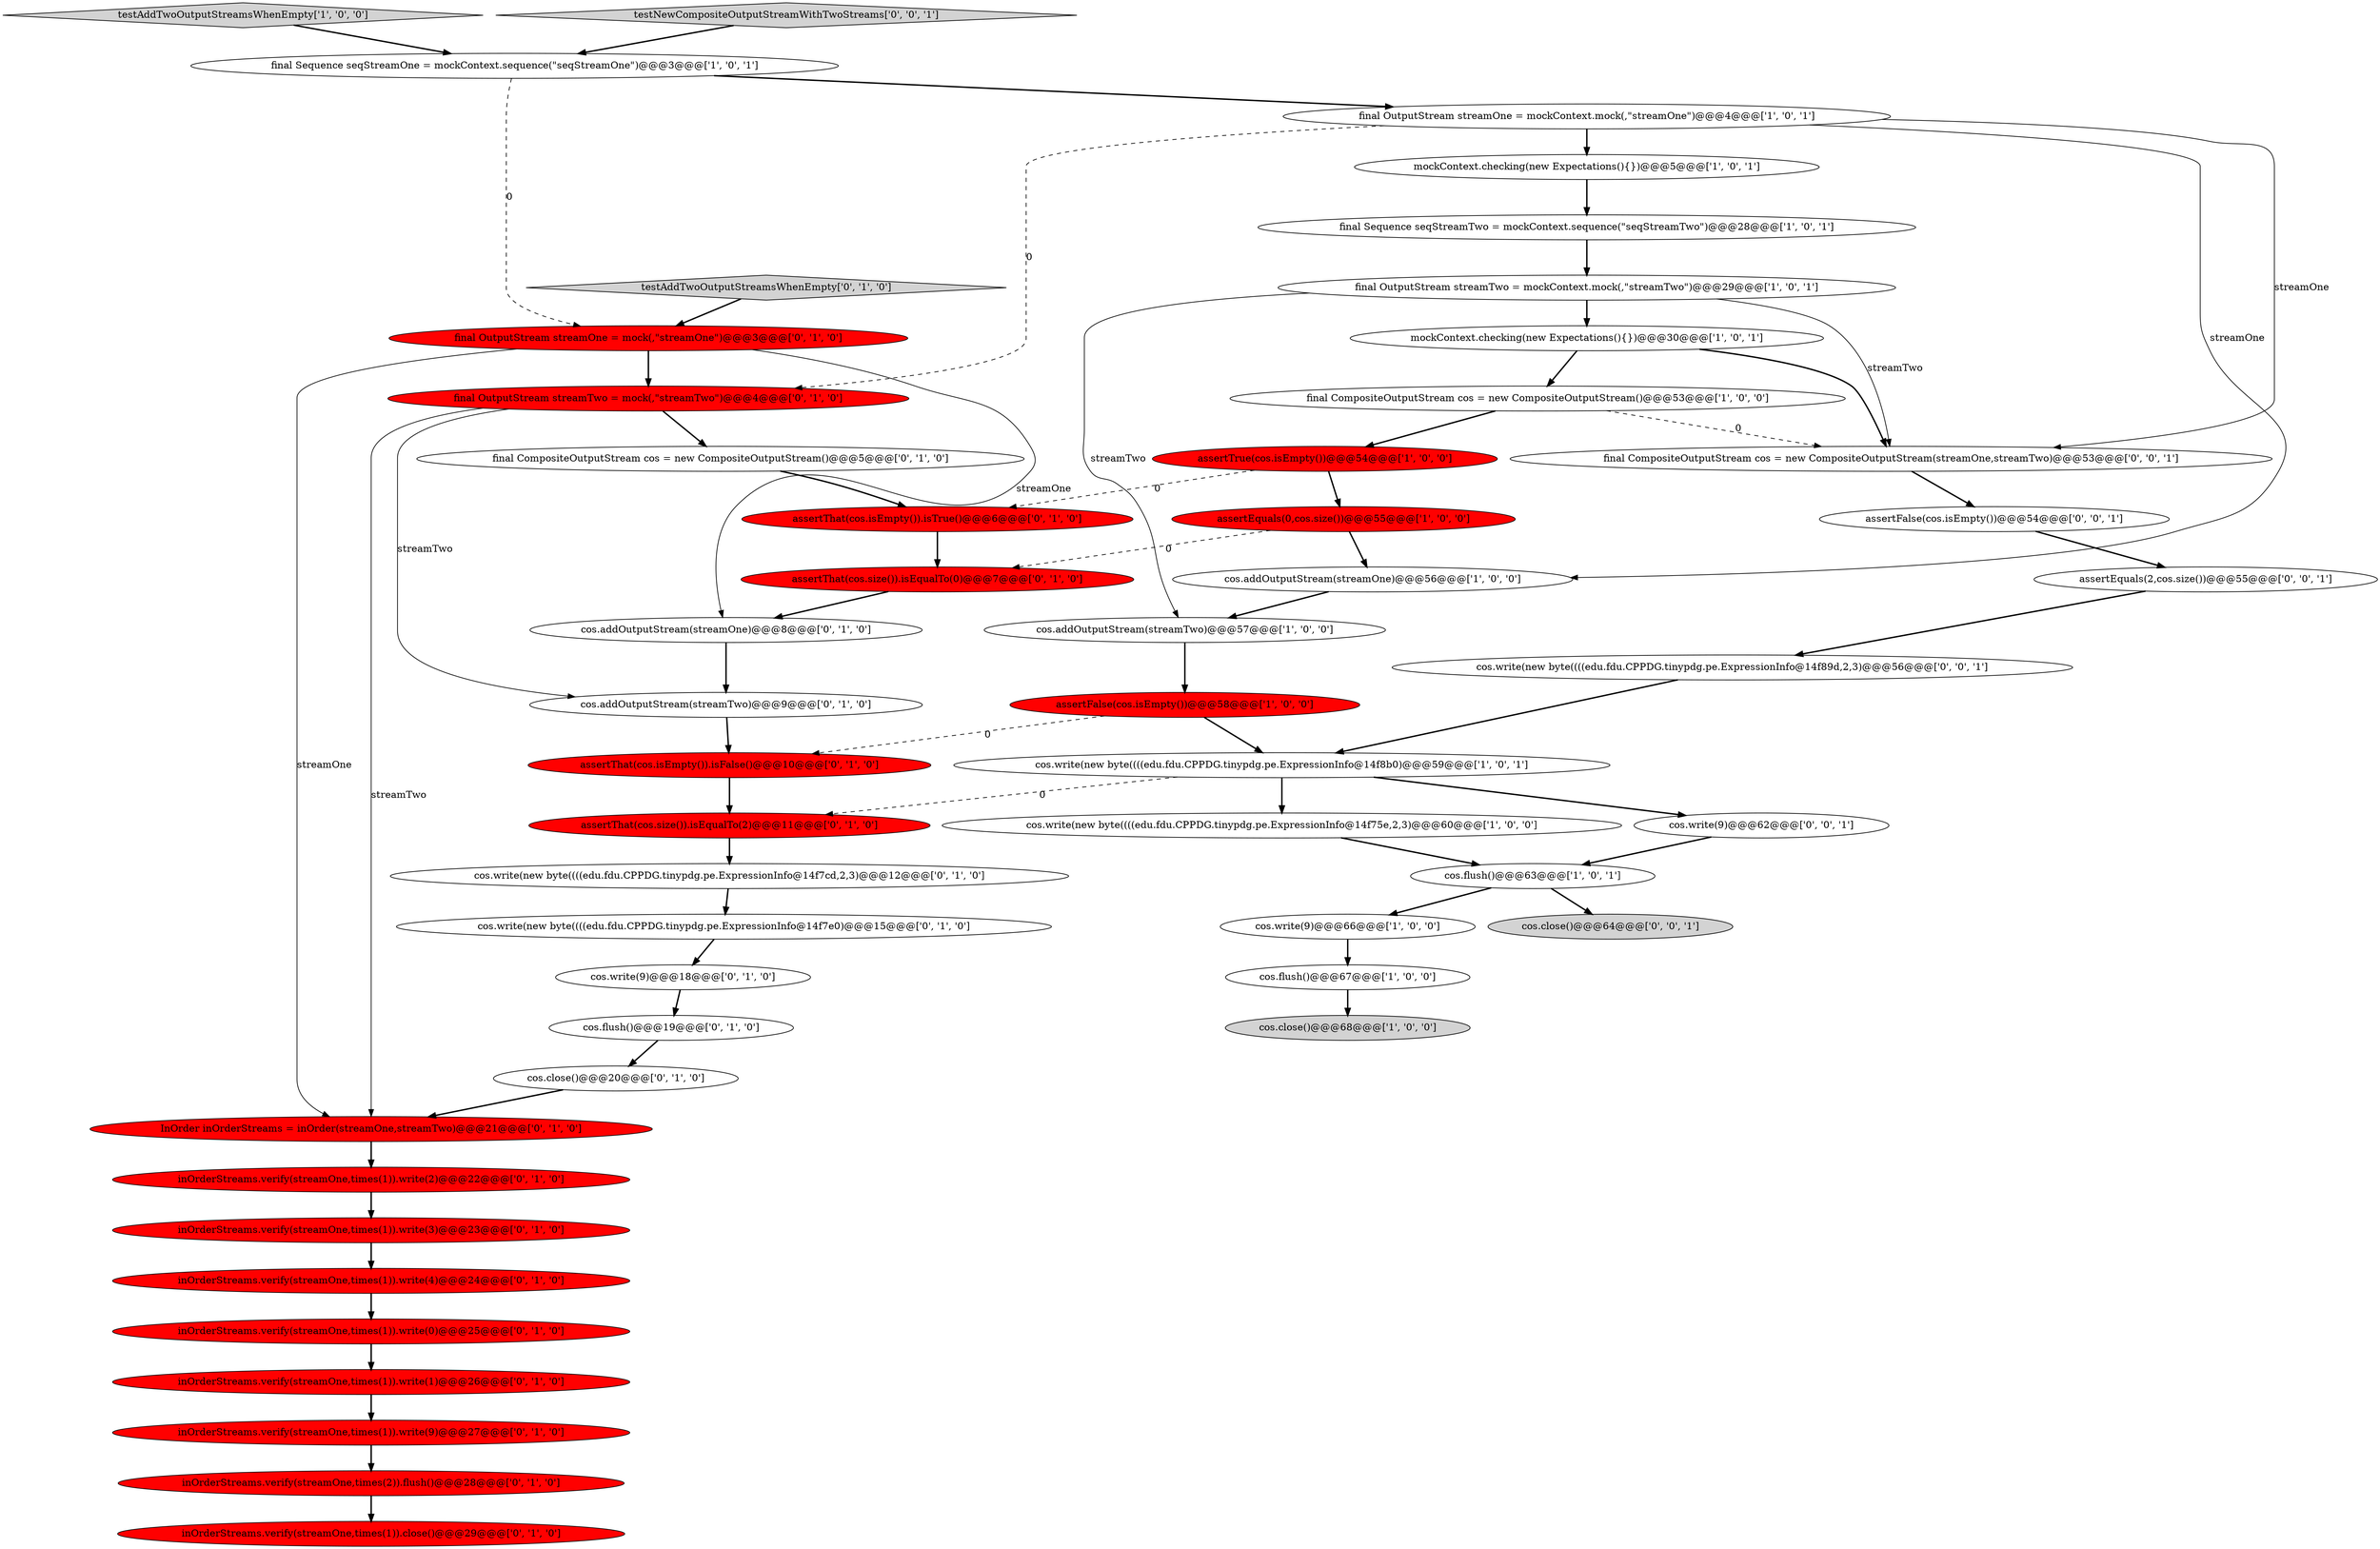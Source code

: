 digraph {
43 [style = filled, label = "assertFalse(cos.isEmpty())@@@54@@@['0', '0', '1']", fillcolor = white, shape = ellipse image = "AAA0AAABBB3BBB"];
12 [style = filled, label = "final Sequence seqStreamTwo = mockContext.sequence(\"seqStreamTwo\")@@@28@@@['1', '0', '1']", fillcolor = white, shape = ellipse image = "AAA0AAABBB1BBB"];
42 [style = filled, label = "cos.close()@@@20@@@['0', '1', '0']", fillcolor = white, shape = ellipse image = "AAA0AAABBB2BBB"];
41 [style = filled, label = "assertThat(cos.size()).isEqualTo(2)@@@11@@@['0', '1', '0']", fillcolor = red, shape = ellipse image = "AAA1AAABBB2BBB"];
28 [style = filled, label = "cos.flush()@@@19@@@['0', '1', '0']", fillcolor = white, shape = ellipse image = "AAA0AAABBB2BBB"];
6 [style = filled, label = "cos.addOutputStream(streamTwo)@@@57@@@['1', '0', '0']", fillcolor = white, shape = ellipse image = "AAA0AAABBB1BBB"];
5 [style = filled, label = "cos.addOutputStream(streamOne)@@@56@@@['1', '0', '0']", fillcolor = white, shape = ellipse image = "AAA0AAABBB1BBB"];
38 [style = filled, label = "final CompositeOutputStream cos = new CompositeOutputStream()@@@5@@@['0', '1', '0']", fillcolor = white, shape = ellipse image = "AAA0AAABBB2BBB"];
32 [style = filled, label = "final OutputStream streamTwo = mock(,\"streamTwo\")@@@4@@@['0', '1', '0']", fillcolor = red, shape = ellipse image = "AAA1AAABBB2BBB"];
45 [style = filled, label = "cos.write(new byte((((edu.fdu.CPPDG.tinypdg.pe.ExpressionInfo@14f89d,2,3)@@@56@@@['0', '0', '1']", fillcolor = white, shape = ellipse image = "AAA0AAABBB3BBB"];
25 [style = filled, label = "final OutputStream streamOne = mock(,\"streamOne\")@@@3@@@['0', '1', '0']", fillcolor = red, shape = ellipse image = "AAA1AAABBB2BBB"];
20 [style = filled, label = "cos.addOutputStream(streamOne)@@@8@@@['0', '1', '0']", fillcolor = white, shape = ellipse image = "AAA0AAABBB2BBB"];
14 [style = filled, label = "cos.write(new byte((((edu.fdu.CPPDG.tinypdg.pe.ExpressionInfo@14f75e,2,3)@@@60@@@['1', '0', '0']", fillcolor = white, shape = ellipse image = "AAA0AAABBB1BBB"];
15 [style = filled, label = "cos.write(new byte((((edu.fdu.CPPDG.tinypdg.pe.ExpressionInfo@14f8b0)@@@59@@@['1', '0', '1']", fillcolor = white, shape = ellipse image = "AAA0AAABBB1BBB"];
26 [style = filled, label = "testAddTwoOutputStreamsWhenEmpty['0', '1', '0']", fillcolor = lightgray, shape = diamond image = "AAA0AAABBB2BBB"];
1 [style = filled, label = "cos.close()@@@68@@@['1', '0', '0']", fillcolor = lightgray, shape = ellipse image = "AAA0AAABBB1BBB"];
8 [style = filled, label = "mockContext.checking(new Expectations(){})@@@5@@@['1', '0', '1']", fillcolor = white, shape = ellipse image = "AAA0AAABBB1BBB"];
35 [style = filled, label = "inOrderStreams.verify(streamOne,times(1)).write(4)@@@24@@@['0', '1', '0']", fillcolor = red, shape = ellipse image = "AAA1AAABBB2BBB"];
18 [style = filled, label = "assertTrue(cos.isEmpty())@@@54@@@['1', '0', '0']", fillcolor = red, shape = ellipse image = "AAA1AAABBB1BBB"];
27 [style = filled, label = "assertThat(cos.isEmpty()).isFalse()@@@10@@@['0', '1', '0']", fillcolor = red, shape = ellipse image = "AAA1AAABBB2BBB"];
29 [style = filled, label = "inOrderStreams.verify(streamOne,times(1)).write(9)@@@27@@@['0', '1', '0']", fillcolor = red, shape = ellipse image = "AAA1AAABBB2BBB"];
4 [style = filled, label = "cos.write(9)@@@66@@@['1', '0', '0']", fillcolor = white, shape = ellipse image = "AAA0AAABBB1BBB"];
10 [style = filled, label = "cos.flush()@@@63@@@['1', '0', '1']", fillcolor = white, shape = ellipse image = "AAA0AAABBB1BBB"];
11 [style = filled, label = "testAddTwoOutputStreamsWhenEmpty['1', '0', '0']", fillcolor = lightgray, shape = diamond image = "AAA0AAABBB1BBB"];
16 [style = filled, label = "mockContext.checking(new Expectations(){})@@@30@@@['1', '0', '1']", fillcolor = white, shape = ellipse image = "AAA0AAABBB1BBB"];
17 [style = filled, label = "final CompositeOutputStream cos = new CompositeOutputStream()@@@53@@@['1', '0', '0']", fillcolor = white, shape = ellipse image = "AAA0AAABBB1BBB"];
33 [style = filled, label = "inOrderStreams.verify(streamOne,times(1)).write(2)@@@22@@@['0', '1', '0']", fillcolor = red, shape = ellipse image = "AAA1AAABBB2BBB"];
19 [style = filled, label = "assertThat(cos.size()).isEqualTo(0)@@@7@@@['0', '1', '0']", fillcolor = red, shape = ellipse image = "AAA1AAABBB2BBB"];
37 [style = filled, label = "assertThat(cos.isEmpty()).isTrue()@@@6@@@['0', '1', '0']", fillcolor = red, shape = ellipse image = "AAA1AAABBB2BBB"];
49 [style = filled, label = "final CompositeOutputStream cos = new CompositeOutputStream(streamOne,streamTwo)@@@53@@@['0', '0', '1']", fillcolor = white, shape = ellipse image = "AAA0AAABBB3BBB"];
0 [style = filled, label = "final OutputStream streamOne = mockContext.mock(,\"streamOne\")@@@4@@@['1', '0', '1']", fillcolor = white, shape = ellipse image = "AAA0AAABBB1BBB"];
47 [style = filled, label = "cos.close()@@@64@@@['0', '0', '1']", fillcolor = lightgray, shape = ellipse image = "AAA0AAABBB3BBB"];
36 [style = filled, label = "inOrderStreams.verify(streamOne,times(1)).write(0)@@@25@@@['0', '1', '0']", fillcolor = red, shape = ellipse image = "AAA1AAABBB2BBB"];
13 [style = filled, label = "assertEquals(0,cos.size())@@@55@@@['1', '0', '0']", fillcolor = red, shape = ellipse image = "AAA1AAABBB1BBB"];
22 [style = filled, label = "inOrderStreams.verify(streamOne,times(2)).flush()@@@28@@@['0', '1', '0']", fillcolor = red, shape = ellipse image = "AAA1AAABBB2BBB"];
39 [style = filled, label = "cos.write(new byte((((edu.fdu.CPPDG.tinypdg.pe.ExpressionInfo@14f7e0)@@@15@@@['0', '1', '0']", fillcolor = white, shape = ellipse image = "AAA0AAABBB2BBB"];
30 [style = filled, label = "InOrder inOrderStreams = inOrder(streamOne,streamTwo)@@@21@@@['0', '1', '0']", fillcolor = red, shape = ellipse image = "AAA1AAABBB2BBB"];
46 [style = filled, label = "testNewCompositeOutputStreamWithTwoStreams['0', '0', '1']", fillcolor = lightgray, shape = diamond image = "AAA0AAABBB3BBB"];
31 [style = filled, label = "inOrderStreams.verify(streamOne,times(1)).write(1)@@@26@@@['0', '1', '0']", fillcolor = red, shape = ellipse image = "AAA1AAABBB2BBB"];
2 [style = filled, label = "final Sequence seqStreamOne = mockContext.sequence(\"seqStreamOne\")@@@3@@@['1', '0', '1']", fillcolor = white, shape = ellipse image = "AAA0AAABBB1BBB"];
21 [style = filled, label = "cos.addOutputStream(streamTwo)@@@9@@@['0', '1', '0']", fillcolor = white, shape = ellipse image = "AAA0AAABBB2BBB"];
24 [style = filled, label = "inOrderStreams.verify(streamOne,times(1)).close()@@@29@@@['0', '1', '0']", fillcolor = red, shape = ellipse image = "AAA1AAABBB2BBB"];
7 [style = filled, label = "assertFalse(cos.isEmpty())@@@58@@@['1', '0', '0']", fillcolor = red, shape = ellipse image = "AAA1AAABBB1BBB"];
3 [style = filled, label = "cos.flush()@@@67@@@['1', '0', '0']", fillcolor = white, shape = ellipse image = "AAA0AAABBB1BBB"];
23 [style = filled, label = "cos.write(new byte((((edu.fdu.CPPDG.tinypdg.pe.ExpressionInfo@14f7cd,2,3)@@@12@@@['0', '1', '0']", fillcolor = white, shape = ellipse image = "AAA0AAABBB2BBB"];
9 [style = filled, label = "final OutputStream streamTwo = mockContext.mock(,\"streamTwo\")@@@29@@@['1', '0', '1']", fillcolor = white, shape = ellipse image = "AAA0AAABBB1BBB"];
48 [style = filled, label = "assertEquals(2,cos.size())@@@55@@@['0', '0', '1']", fillcolor = white, shape = ellipse image = "AAA0AAABBB3BBB"];
40 [style = filled, label = "inOrderStreams.verify(streamOne,times(1)).write(3)@@@23@@@['0', '1', '0']", fillcolor = red, shape = ellipse image = "AAA1AAABBB2BBB"];
44 [style = filled, label = "cos.write(9)@@@62@@@['0', '0', '1']", fillcolor = white, shape = ellipse image = "AAA0AAABBB3BBB"];
34 [style = filled, label = "cos.write(9)@@@18@@@['0', '1', '0']", fillcolor = white, shape = ellipse image = "AAA0AAABBB2BBB"];
4->3 [style = bold, label=""];
40->35 [style = bold, label=""];
32->21 [style = solid, label="streamTwo"];
30->33 [style = bold, label=""];
15->14 [style = bold, label=""];
3->1 [style = bold, label=""];
45->15 [style = bold, label=""];
21->27 [style = bold, label=""];
39->34 [style = bold, label=""];
19->20 [style = bold, label=""];
46->2 [style = bold, label=""];
26->25 [style = bold, label=""];
36->31 [style = bold, label=""];
43->48 [style = bold, label=""];
0->32 [style = dashed, label="0"];
25->32 [style = bold, label=""];
44->10 [style = bold, label=""];
14->10 [style = bold, label=""];
15->44 [style = bold, label=""];
31->29 [style = bold, label=""];
25->30 [style = solid, label="streamOne"];
16->17 [style = bold, label=""];
13->19 [style = dashed, label="0"];
17->49 [style = dashed, label="0"];
12->9 [style = bold, label=""];
49->43 [style = bold, label=""];
15->41 [style = dashed, label="0"];
11->2 [style = bold, label=""];
9->16 [style = bold, label=""];
32->30 [style = solid, label="streamTwo"];
7->27 [style = dashed, label="0"];
20->21 [style = bold, label=""];
32->38 [style = bold, label=""];
34->28 [style = bold, label=""];
2->0 [style = bold, label=""];
48->45 [style = bold, label=""];
33->40 [style = bold, label=""];
5->6 [style = bold, label=""];
38->37 [style = bold, label=""];
42->30 [style = bold, label=""];
16->49 [style = bold, label=""];
9->6 [style = solid, label="streamTwo"];
9->49 [style = solid, label="streamTwo"];
27->41 [style = bold, label=""];
0->8 [style = bold, label=""];
0->49 [style = solid, label="streamOne"];
18->13 [style = bold, label=""];
13->5 [style = bold, label=""];
10->4 [style = bold, label=""];
23->39 [style = bold, label=""];
10->47 [style = bold, label=""];
7->15 [style = bold, label=""];
2->25 [style = dashed, label="0"];
18->37 [style = dashed, label="0"];
0->5 [style = solid, label="streamOne"];
37->19 [style = bold, label=""];
28->42 [style = bold, label=""];
35->36 [style = bold, label=""];
29->22 [style = bold, label=""];
6->7 [style = bold, label=""];
22->24 [style = bold, label=""];
41->23 [style = bold, label=""];
8->12 [style = bold, label=""];
17->18 [style = bold, label=""];
25->20 [style = solid, label="streamOne"];
}
